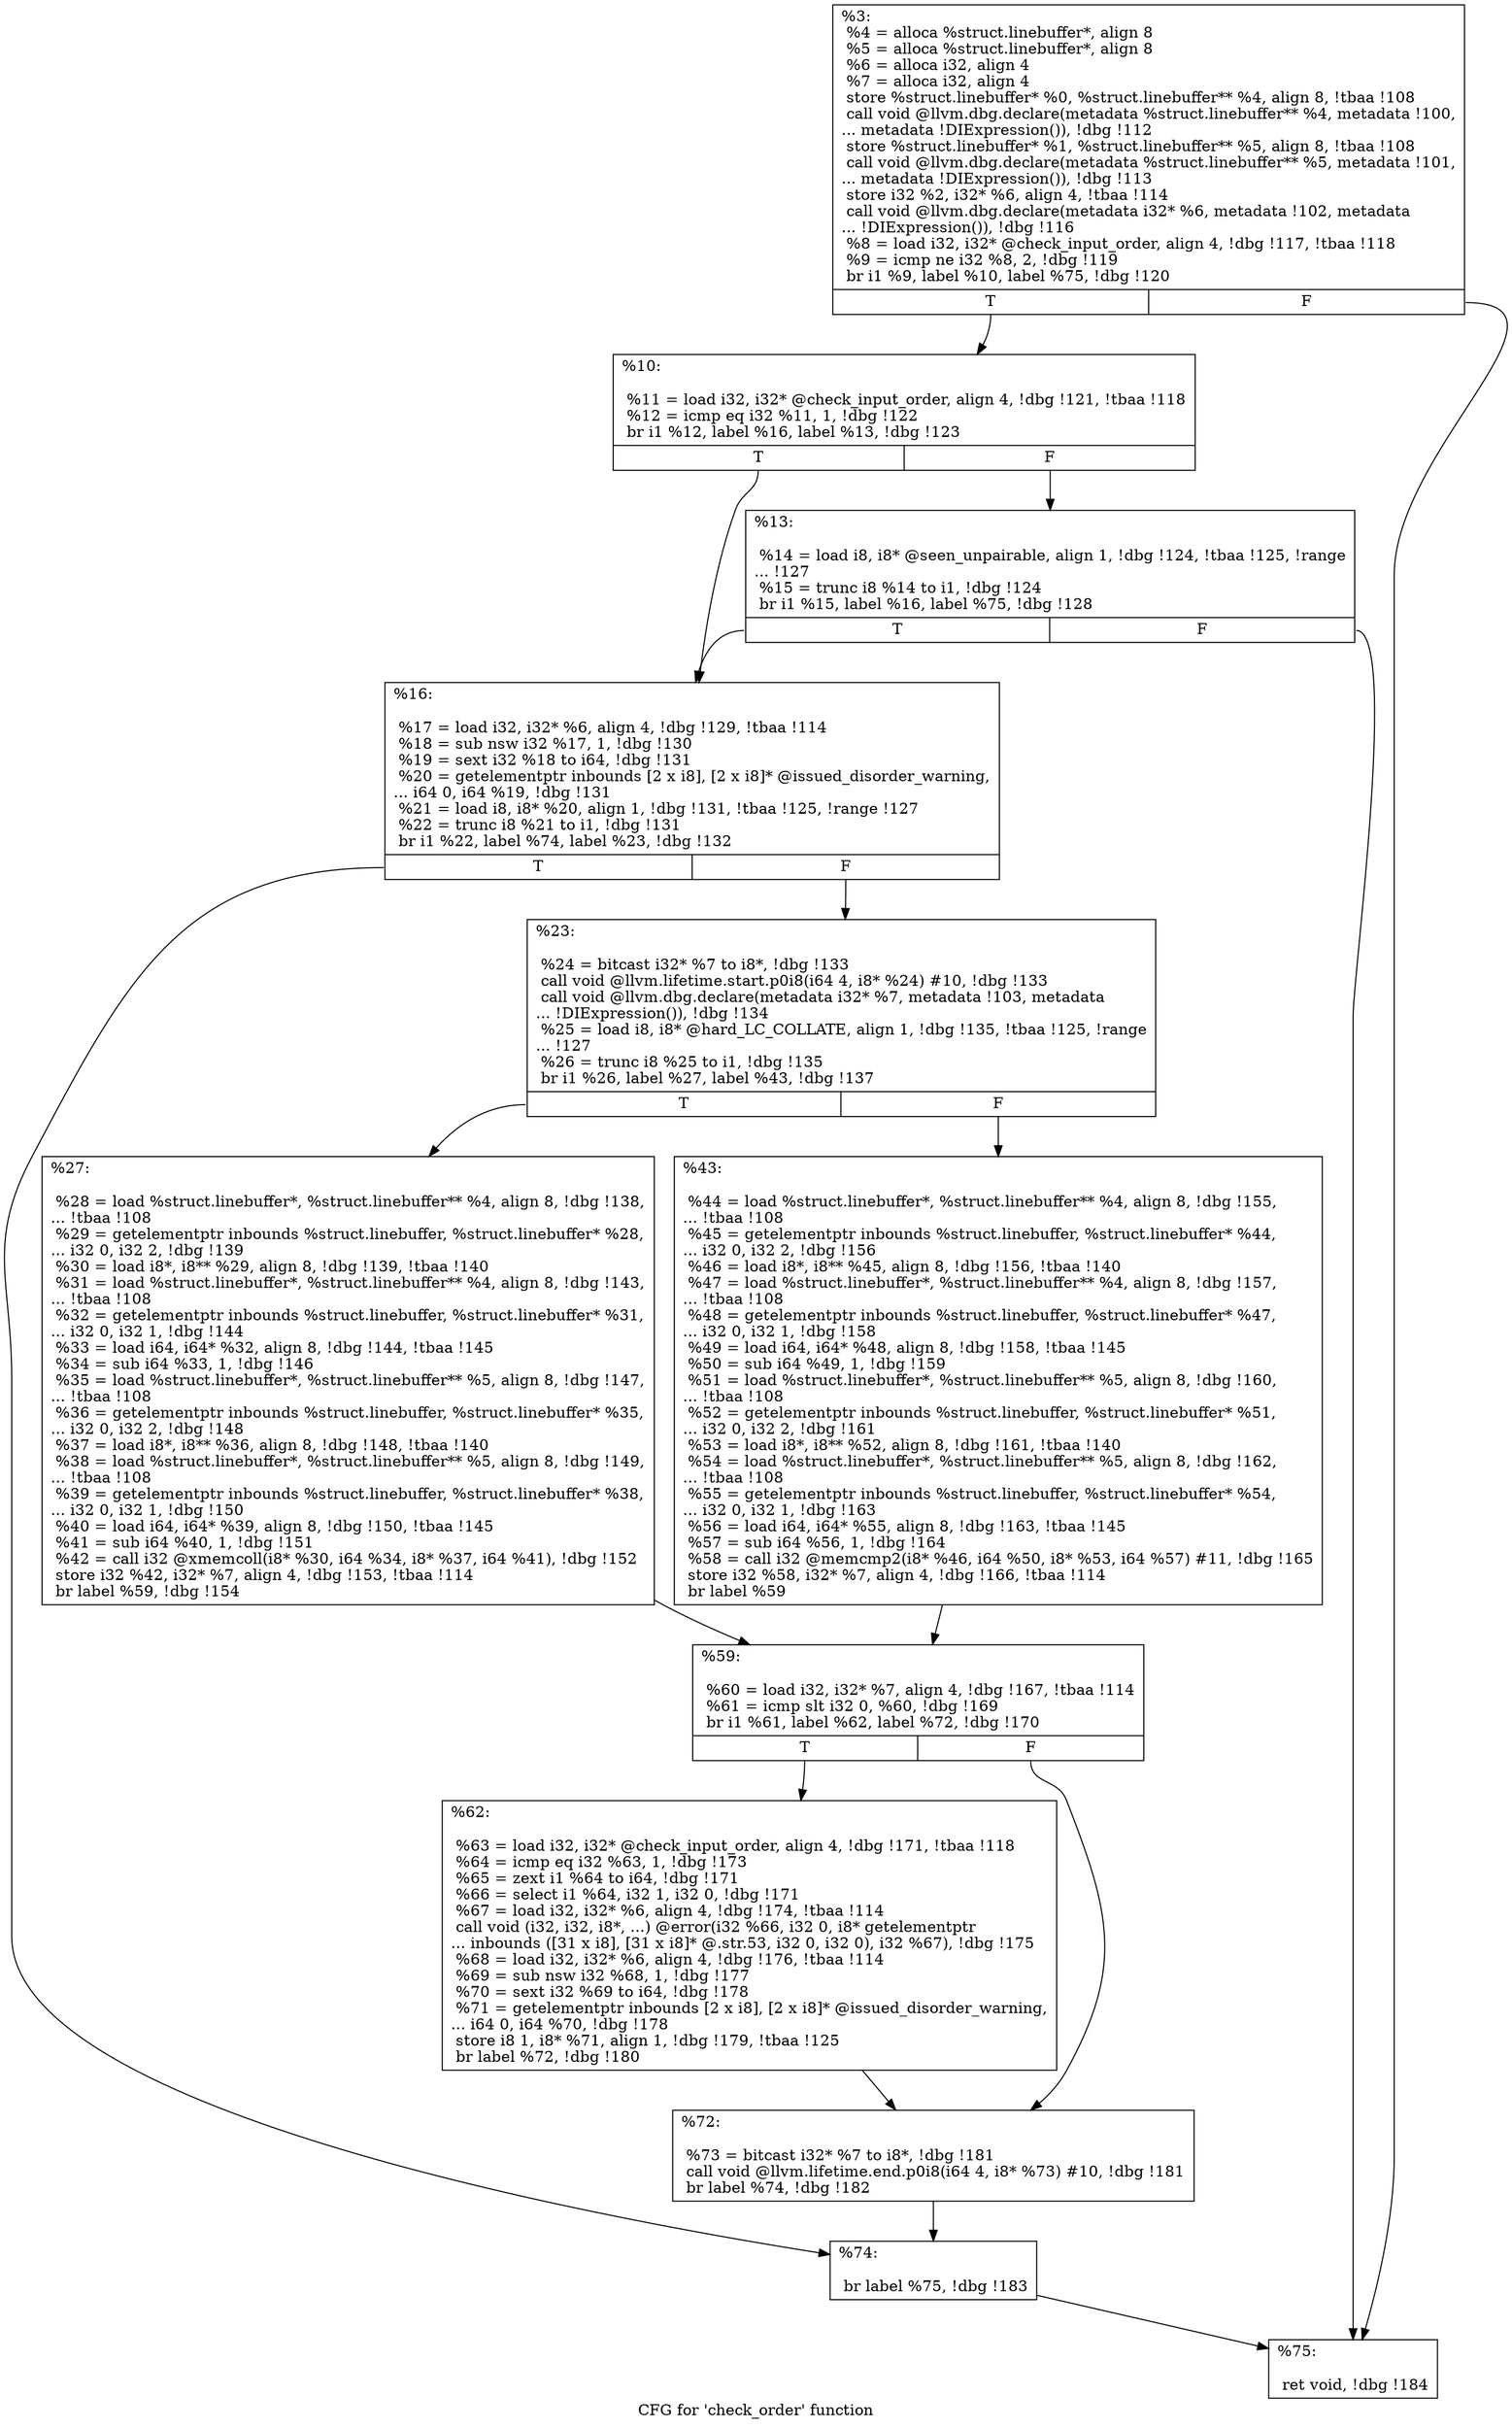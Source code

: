digraph "CFG for 'check_order' function" {
	label="CFG for 'check_order' function";

	Node0x2400370 [shape=record,label="{%3:\l  %4 = alloca %struct.linebuffer*, align 8\l  %5 = alloca %struct.linebuffer*, align 8\l  %6 = alloca i32, align 4\l  %7 = alloca i32, align 4\l  store %struct.linebuffer* %0, %struct.linebuffer** %4, align 8, !tbaa !108\l  call void @llvm.dbg.declare(metadata %struct.linebuffer** %4, metadata !100,\l... metadata !DIExpression()), !dbg !112\l  store %struct.linebuffer* %1, %struct.linebuffer** %5, align 8, !tbaa !108\l  call void @llvm.dbg.declare(metadata %struct.linebuffer** %5, metadata !101,\l... metadata !DIExpression()), !dbg !113\l  store i32 %2, i32* %6, align 4, !tbaa !114\l  call void @llvm.dbg.declare(metadata i32* %6, metadata !102, metadata\l... !DIExpression()), !dbg !116\l  %8 = load i32, i32* @check_input_order, align 4, !dbg !117, !tbaa !118\l  %9 = icmp ne i32 %8, 2, !dbg !119\l  br i1 %9, label %10, label %75, !dbg !120\l|{<s0>T|<s1>F}}"];
	Node0x2400370:s0 -> Node0x24004b0;
	Node0x2400370:s1 -> Node0x24007d0;
	Node0x24004b0 [shape=record,label="{%10:\l\l  %11 = load i32, i32* @check_input_order, align 4, !dbg !121, !tbaa !118\l  %12 = icmp eq i32 %11, 1, !dbg !122\l  br i1 %12, label %16, label %13, !dbg !123\l|{<s0>T|<s1>F}}"];
	Node0x24004b0:s0 -> Node0x2400550;
	Node0x24004b0:s1 -> Node0x2400500;
	Node0x2400500 [shape=record,label="{%13:\l\l  %14 = load i8, i8* @seen_unpairable, align 1, !dbg !124, !tbaa !125, !range\l... !127\l  %15 = trunc i8 %14 to i1, !dbg !124\l  br i1 %15, label %16, label %75, !dbg !128\l|{<s0>T|<s1>F}}"];
	Node0x2400500:s0 -> Node0x2400550;
	Node0x2400500:s1 -> Node0x24007d0;
	Node0x2400550 [shape=record,label="{%16:\l\l  %17 = load i32, i32* %6, align 4, !dbg !129, !tbaa !114\l  %18 = sub nsw i32 %17, 1, !dbg !130\l  %19 = sext i32 %18 to i64, !dbg !131\l  %20 = getelementptr inbounds [2 x i8], [2 x i8]* @issued_disorder_warning,\l... i64 0, i64 %19, !dbg !131\l  %21 = load i8, i8* %20, align 1, !dbg !131, !tbaa !125, !range !127\l  %22 = trunc i8 %21 to i1, !dbg !131\l  br i1 %22, label %74, label %23, !dbg !132\l|{<s0>T|<s1>F}}"];
	Node0x2400550:s0 -> Node0x2400780;
	Node0x2400550:s1 -> Node0x24005a0;
	Node0x24005a0 [shape=record,label="{%23:\l\l  %24 = bitcast i32* %7 to i8*, !dbg !133\l  call void @llvm.lifetime.start.p0i8(i64 4, i8* %24) #10, !dbg !133\l  call void @llvm.dbg.declare(metadata i32* %7, metadata !103, metadata\l... !DIExpression()), !dbg !134\l  %25 = load i8, i8* @hard_LC_COLLATE, align 1, !dbg !135, !tbaa !125, !range\l... !127\l  %26 = trunc i8 %25 to i1, !dbg !135\l  br i1 %26, label %27, label %43, !dbg !137\l|{<s0>T|<s1>F}}"];
	Node0x24005a0:s0 -> Node0x24005f0;
	Node0x24005a0:s1 -> Node0x2400640;
	Node0x24005f0 [shape=record,label="{%27:\l\l  %28 = load %struct.linebuffer*, %struct.linebuffer** %4, align 8, !dbg !138,\l... !tbaa !108\l  %29 = getelementptr inbounds %struct.linebuffer, %struct.linebuffer* %28,\l... i32 0, i32 2, !dbg !139\l  %30 = load i8*, i8** %29, align 8, !dbg !139, !tbaa !140\l  %31 = load %struct.linebuffer*, %struct.linebuffer** %4, align 8, !dbg !143,\l... !tbaa !108\l  %32 = getelementptr inbounds %struct.linebuffer, %struct.linebuffer* %31,\l... i32 0, i32 1, !dbg !144\l  %33 = load i64, i64* %32, align 8, !dbg !144, !tbaa !145\l  %34 = sub i64 %33, 1, !dbg !146\l  %35 = load %struct.linebuffer*, %struct.linebuffer** %5, align 8, !dbg !147,\l... !tbaa !108\l  %36 = getelementptr inbounds %struct.linebuffer, %struct.linebuffer* %35,\l... i32 0, i32 2, !dbg !148\l  %37 = load i8*, i8** %36, align 8, !dbg !148, !tbaa !140\l  %38 = load %struct.linebuffer*, %struct.linebuffer** %5, align 8, !dbg !149,\l... !tbaa !108\l  %39 = getelementptr inbounds %struct.linebuffer, %struct.linebuffer* %38,\l... i32 0, i32 1, !dbg !150\l  %40 = load i64, i64* %39, align 8, !dbg !150, !tbaa !145\l  %41 = sub i64 %40, 1, !dbg !151\l  %42 = call i32 @xmemcoll(i8* %30, i64 %34, i8* %37, i64 %41), !dbg !152\l  store i32 %42, i32* %7, align 4, !dbg !153, !tbaa !114\l  br label %59, !dbg !154\l}"];
	Node0x24005f0 -> Node0x2400690;
	Node0x2400640 [shape=record,label="{%43:\l\l  %44 = load %struct.linebuffer*, %struct.linebuffer** %4, align 8, !dbg !155,\l... !tbaa !108\l  %45 = getelementptr inbounds %struct.linebuffer, %struct.linebuffer* %44,\l... i32 0, i32 2, !dbg !156\l  %46 = load i8*, i8** %45, align 8, !dbg !156, !tbaa !140\l  %47 = load %struct.linebuffer*, %struct.linebuffer** %4, align 8, !dbg !157,\l... !tbaa !108\l  %48 = getelementptr inbounds %struct.linebuffer, %struct.linebuffer* %47,\l... i32 0, i32 1, !dbg !158\l  %49 = load i64, i64* %48, align 8, !dbg !158, !tbaa !145\l  %50 = sub i64 %49, 1, !dbg !159\l  %51 = load %struct.linebuffer*, %struct.linebuffer** %5, align 8, !dbg !160,\l... !tbaa !108\l  %52 = getelementptr inbounds %struct.linebuffer, %struct.linebuffer* %51,\l... i32 0, i32 2, !dbg !161\l  %53 = load i8*, i8** %52, align 8, !dbg !161, !tbaa !140\l  %54 = load %struct.linebuffer*, %struct.linebuffer** %5, align 8, !dbg !162,\l... !tbaa !108\l  %55 = getelementptr inbounds %struct.linebuffer, %struct.linebuffer* %54,\l... i32 0, i32 1, !dbg !163\l  %56 = load i64, i64* %55, align 8, !dbg !163, !tbaa !145\l  %57 = sub i64 %56, 1, !dbg !164\l  %58 = call i32 @memcmp2(i8* %46, i64 %50, i8* %53, i64 %57) #11, !dbg !165\l  store i32 %58, i32* %7, align 4, !dbg !166, !tbaa !114\l  br label %59\l}"];
	Node0x2400640 -> Node0x2400690;
	Node0x2400690 [shape=record,label="{%59:\l\l  %60 = load i32, i32* %7, align 4, !dbg !167, !tbaa !114\l  %61 = icmp slt i32 0, %60, !dbg !169\l  br i1 %61, label %62, label %72, !dbg !170\l|{<s0>T|<s1>F}}"];
	Node0x2400690:s0 -> Node0x24006e0;
	Node0x2400690:s1 -> Node0x2400730;
	Node0x24006e0 [shape=record,label="{%62:\l\l  %63 = load i32, i32* @check_input_order, align 4, !dbg !171, !tbaa !118\l  %64 = icmp eq i32 %63, 1, !dbg !173\l  %65 = zext i1 %64 to i64, !dbg !171\l  %66 = select i1 %64, i32 1, i32 0, !dbg !171\l  %67 = load i32, i32* %6, align 4, !dbg !174, !tbaa !114\l  call void (i32, i32, i8*, ...) @error(i32 %66, i32 0, i8* getelementptr\l... inbounds ([31 x i8], [31 x i8]* @.str.53, i32 0, i32 0), i32 %67), !dbg !175\l  %68 = load i32, i32* %6, align 4, !dbg !176, !tbaa !114\l  %69 = sub nsw i32 %68, 1, !dbg !177\l  %70 = sext i32 %69 to i64, !dbg !178\l  %71 = getelementptr inbounds [2 x i8], [2 x i8]* @issued_disorder_warning,\l... i64 0, i64 %70, !dbg !178\l  store i8 1, i8* %71, align 1, !dbg !179, !tbaa !125\l  br label %72, !dbg !180\l}"];
	Node0x24006e0 -> Node0x2400730;
	Node0x2400730 [shape=record,label="{%72:\l\l  %73 = bitcast i32* %7 to i8*, !dbg !181\l  call void @llvm.lifetime.end.p0i8(i64 4, i8* %73) #10, !dbg !181\l  br label %74, !dbg !182\l}"];
	Node0x2400730 -> Node0x2400780;
	Node0x2400780 [shape=record,label="{%74:\l\l  br label %75, !dbg !183\l}"];
	Node0x2400780 -> Node0x24007d0;
	Node0x24007d0 [shape=record,label="{%75:\l\l  ret void, !dbg !184\l}"];
}
